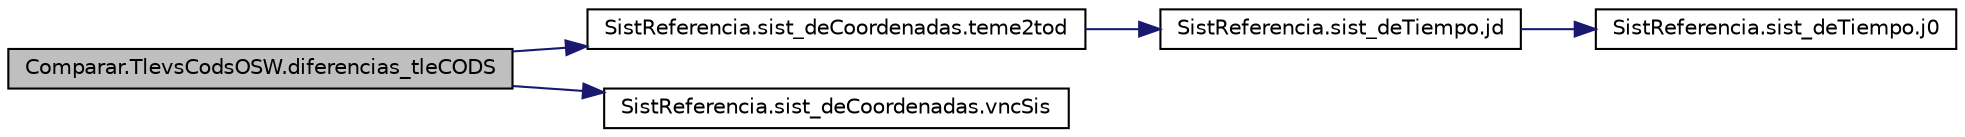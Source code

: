 digraph G
{
  edge [fontname="Helvetica",fontsize="10",labelfontname="Helvetica",labelfontsize="10"];
  node [fontname="Helvetica",fontsize="10",shape=record];
  rankdir="LR";
  Node1 [label="Comparar.TlevsCodsOSW.diferencias_tleCODS",height=0.2,width=0.4,color="black", fillcolor="grey75", style="filled" fontcolor="black"];
  Node1 -> Node2 [color="midnightblue",fontsize="10",style="solid",fontname="Helvetica"];
  Node2 [label="SistReferencia.sist_deCoordenadas.teme2tod",height=0.2,width=0.4,color="black", fillcolor="white", style="filled",URL="$namespace_sist_referencia_1_1sist__de_coordenadas.html#aee17184e86131336dd2574ead19d91cc"];
  Node2 -> Node3 [color="midnightblue",fontsize="10",style="solid",fontname="Helvetica"];
  Node3 [label="SistReferencia.sist_deTiempo.jd",height=0.2,width=0.4,color="black", fillcolor="white", style="filled",URL="$namespace_sist_referencia_1_1sist__de_tiempo.html#a4bce296a4c0b68be2d00dd41b0f84198"];
  Node3 -> Node4 [color="midnightblue",fontsize="10",style="solid",fontname="Helvetica"];
  Node4 [label="SistReferencia.sist_deTiempo.j0",height=0.2,width=0.4,color="black", fillcolor="white", style="filled",URL="$namespace_sist_referencia_1_1sist__de_tiempo.html#ae2039dacf6ec7bd9234fe7fdd50fa498"];
  Node1 -> Node5 [color="midnightblue",fontsize="10",style="solid",fontname="Helvetica"];
  Node5 [label="SistReferencia.sist_deCoordenadas.vncSis",height=0.2,width=0.4,color="black", fillcolor="white", style="filled",URL="$namespace_sist_referencia_1_1sist__de_coordenadas.html#a8190e729516e0f1cc25eee08d0303760"];
}
